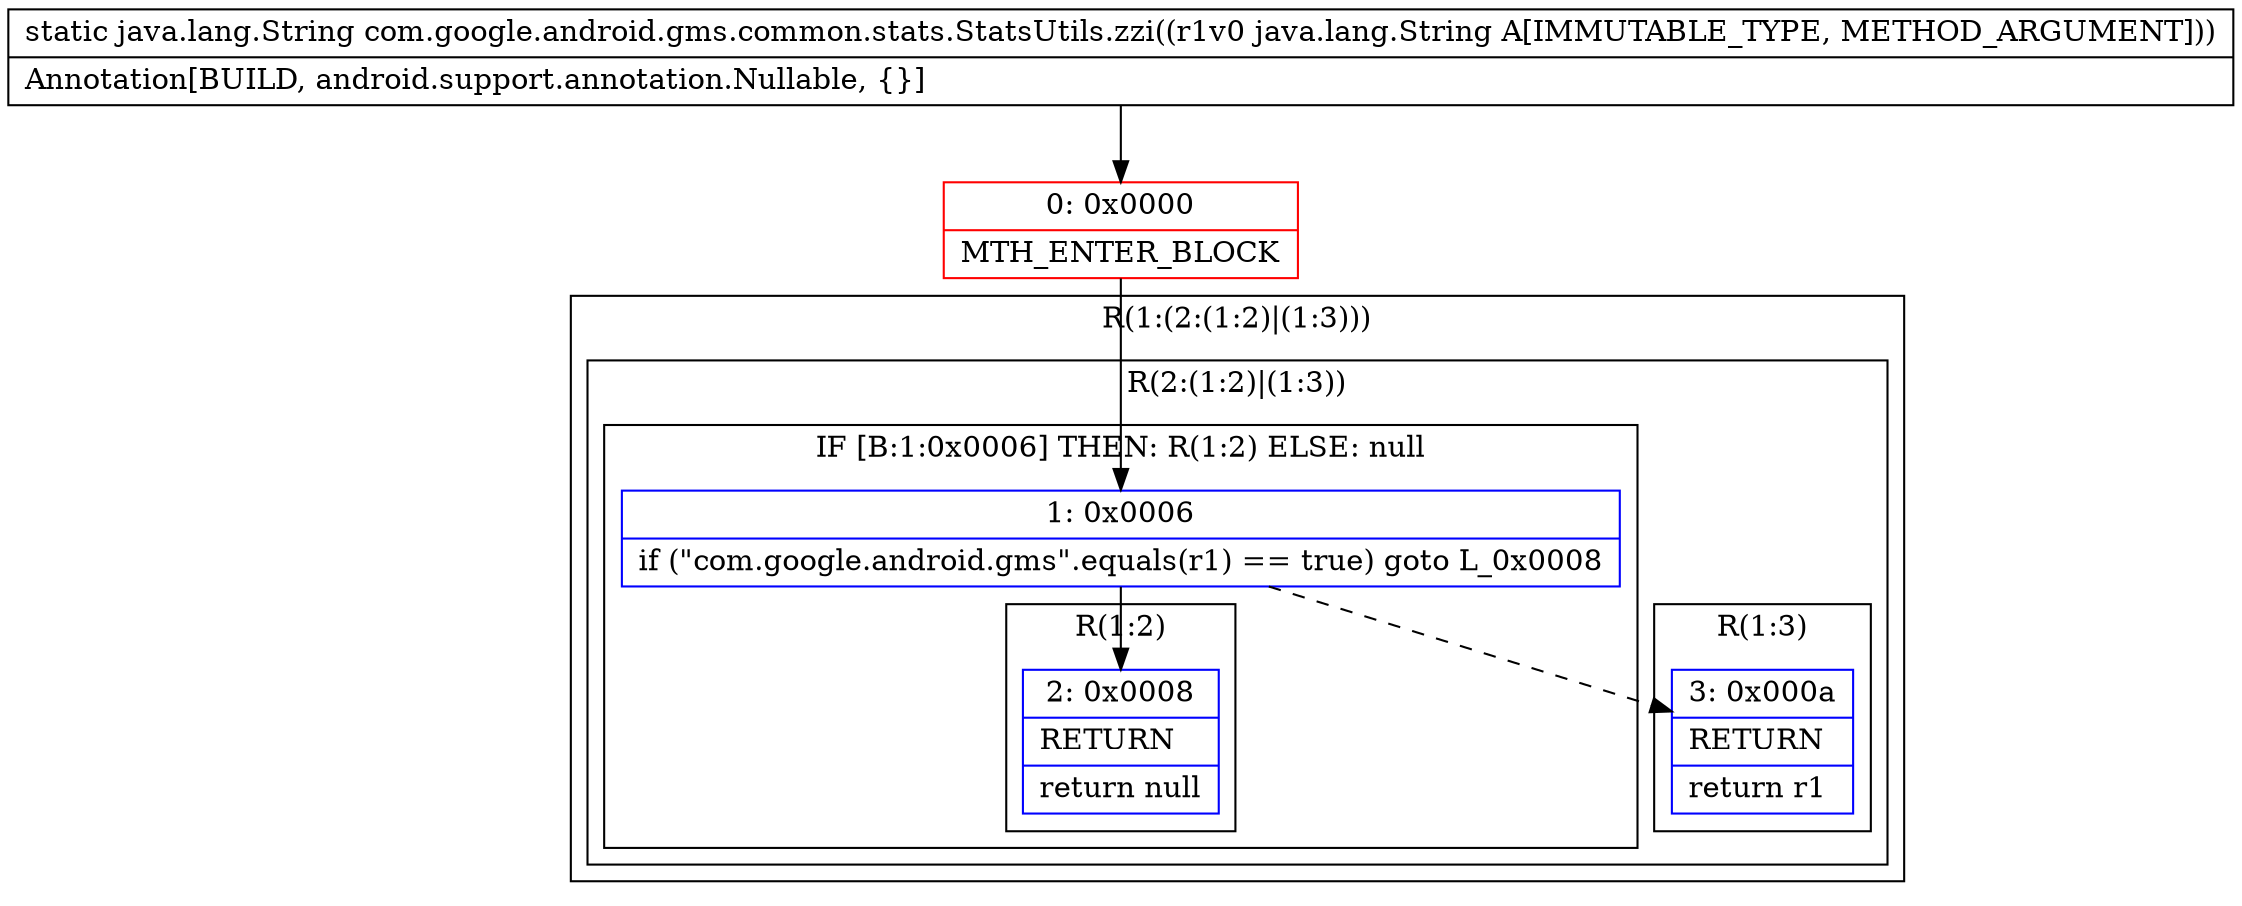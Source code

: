 digraph "CFG forcom.google.android.gms.common.stats.StatsUtils.zzi(Ljava\/lang\/String;)Ljava\/lang\/String;" {
subgraph cluster_Region_1900252782 {
label = "R(1:(2:(1:2)|(1:3)))";
node [shape=record,color=blue];
subgraph cluster_Region_1138738146 {
label = "R(2:(1:2)|(1:3))";
node [shape=record,color=blue];
subgraph cluster_IfRegion_75674188 {
label = "IF [B:1:0x0006] THEN: R(1:2) ELSE: null";
node [shape=record,color=blue];
Node_1 [shape=record,label="{1\:\ 0x0006|if (\"com.google.android.gms\".equals(r1) == true) goto L_0x0008\l}"];
subgraph cluster_Region_1945908580 {
label = "R(1:2)";
node [shape=record,color=blue];
Node_2 [shape=record,label="{2\:\ 0x0008|RETURN\l|return null\l}"];
}
}
subgraph cluster_Region_513926539 {
label = "R(1:3)";
node [shape=record,color=blue];
Node_3 [shape=record,label="{3\:\ 0x000a|RETURN\l|return r1\l}"];
}
}
}
Node_0 [shape=record,color=red,label="{0\:\ 0x0000|MTH_ENTER_BLOCK\l}"];
MethodNode[shape=record,label="{static java.lang.String com.google.android.gms.common.stats.StatsUtils.zzi((r1v0 java.lang.String A[IMMUTABLE_TYPE, METHOD_ARGUMENT]))  | Annotation[BUILD, android.support.annotation.Nullable, \{\}]\l}"];
MethodNode -> Node_0;
Node_1 -> Node_2;
Node_1 -> Node_3[style=dashed];
Node_0 -> Node_1;
}


